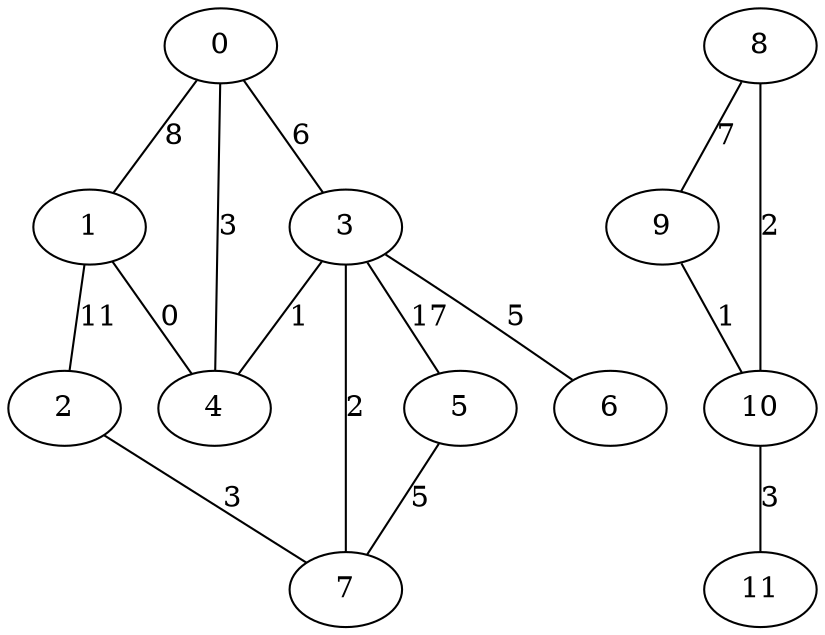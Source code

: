 graph G {
0 [label="0"];
1 [label="1"];
2 [label="2"];
3 [label="3"];
4 [label="4"];
5 [label="5"];
6 [label="6"];
7 [label="7"];
8 [label="8"];
9 [label="9"];
10 [label="10"];
11 [label="11"];
0 -- 1 [label="8"];
0 -- 3 [label="6"];
0 -- 4 [label="3"];
1 -- 2 [label="11"];
1 -- 4 [label="0"];
2 -- 7 [label="3"];
3 -- 4 [label="1"];
3 -- 5 [label="17"];
3 -- 6 [label="5"];
3 -- 7 [label="2"];
5 -- 7 [label="5"];
8 -- 9 [label="7"];
8 -- 10 [label="2"];
9 -- 10 [label="1"];
10 -- 11 [label="3"];
}